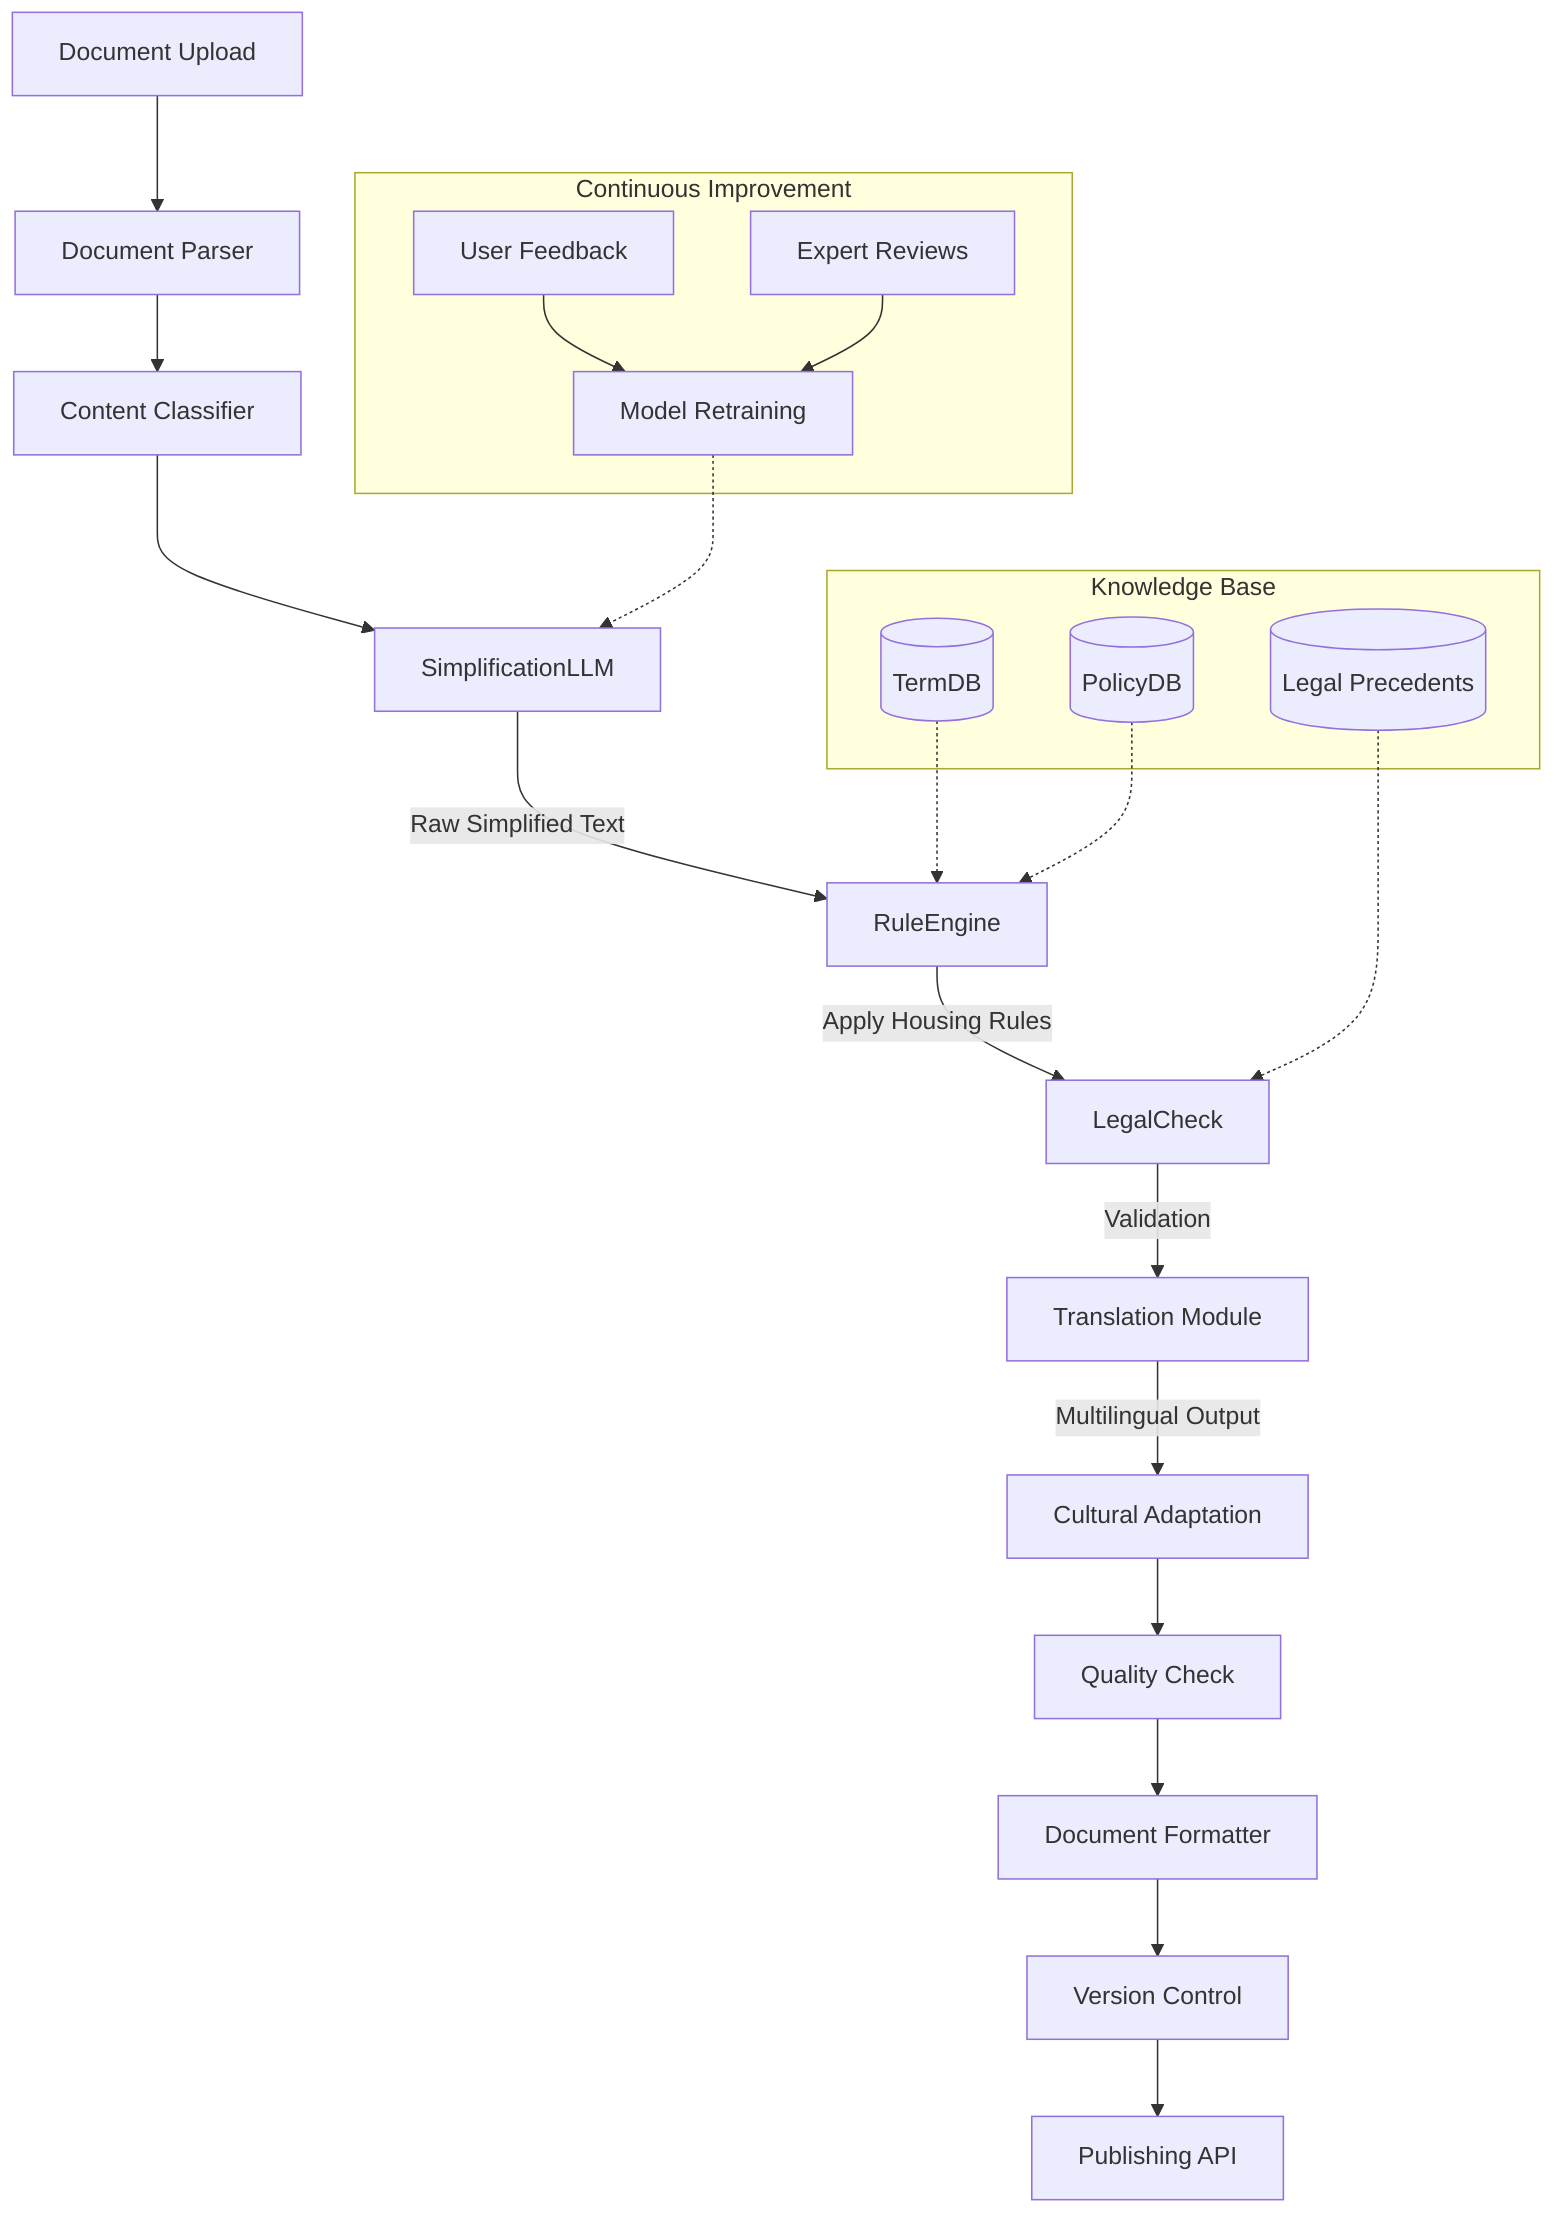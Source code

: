 flowchart TD
    A[Document Upload] --> B[Document Parser]
    B --> C[Content Classifier]
    
    C --> D[SimplificationLLM]
    D --> |Raw Simplified Text| E[RuleEngine]
    E --> |Apply Housing Rules| F[LegalCheck]
    
    F --> |Validation| G[Translation Module]
    G --> |Multilingual Output| H[Cultural Adaptation]
    
    subgraph "Knowledge Base"
        I[(TermDB)]
        J[(PolicyDB)]
        K[(Legal Precedents)]
    end
    
    I -.-> E
    J -.-> E
    K -.-> F
    
    H --> L[Quality Check]
    L --> M[Document Formatter]
    M --> N[Version Control]
    N --> O[Publishing API]
    
    subgraph "Continuous Improvement"
        P[User Feedback]
        Q[Expert Reviews]
        R[Model Retraining]
    end
    
    P --> R
    Q --> R
    R -.-> D